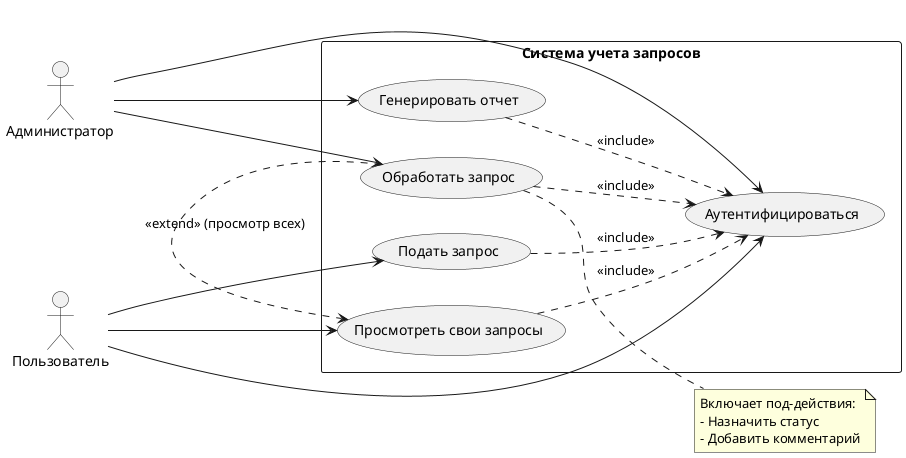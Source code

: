 @startuml
!define RECTANGLE class

left to right direction

actor "Пользователь" as User
actor "Администратор" as Admin

rectangle "Система учета запросов" {
  usecase "Аутентифицироваться" as Auth
  usecase "Подать запрос" as Submit
  usecase "Просмотреть свои запросы" as ViewOwn
  usecase "Обработать запрос" as Process
  usecase "Генерировать отчет" as Report
}

User --> Auth
User --> Submit
User --> ViewOwn

Admin --> Auth
Admin --> Process
Admin --> Report

Submit ..> Auth : <<include>>
ViewOwn ..> Auth : <<include>>
Process ..> Auth : <<include>>
Report ..> Auth : <<include>>

Process .> ViewOwn : <<extend>> (просмотр всех)

note right of Process
  Включает под-действия:
  - Назначить статус
  - Добавить комментарий
end note

@enduml
